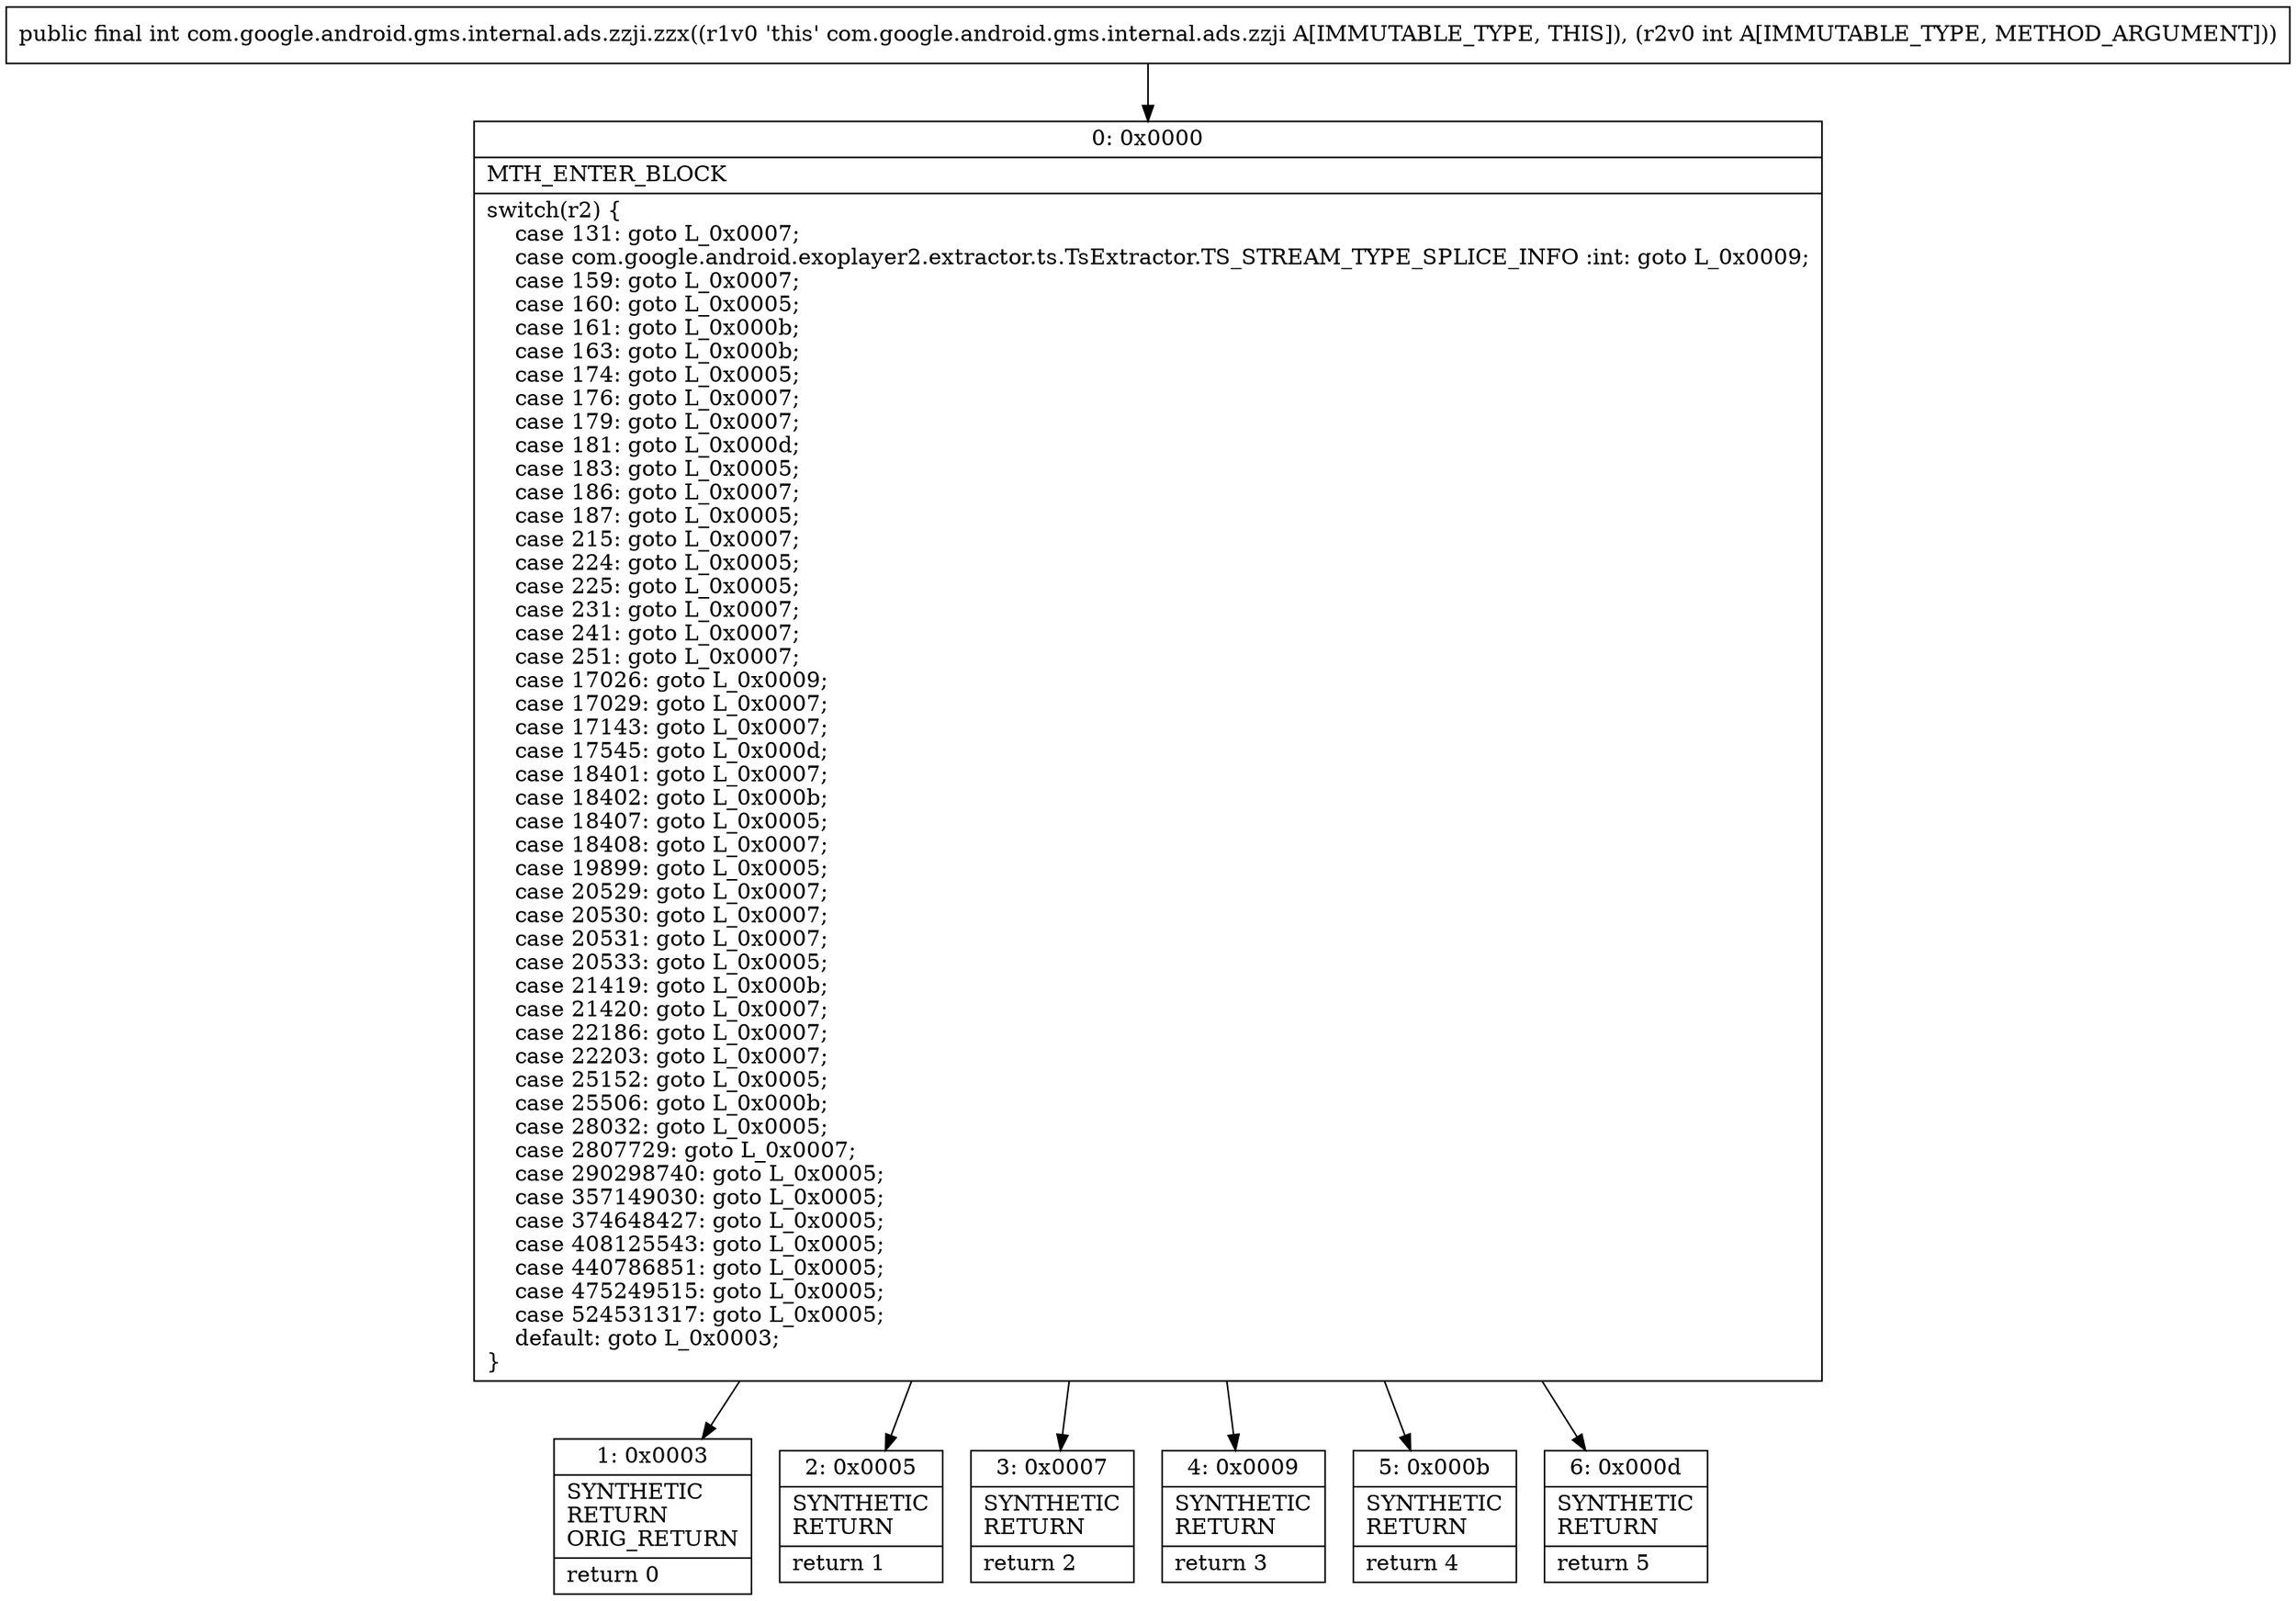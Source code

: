 digraph "CFG forcom.google.android.gms.internal.ads.zzji.zzx(I)I" {
Node_0 [shape=record,label="{0\:\ 0x0000|MTH_ENTER_BLOCK\l|switch(r2) \{\l    case 131: goto L_0x0007;\l    case com.google.android.exoplayer2.extractor.ts.TsExtractor.TS_STREAM_TYPE_SPLICE_INFO :int: goto L_0x0009;\l    case 159: goto L_0x0007;\l    case 160: goto L_0x0005;\l    case 161: goto L_0x000b;\l    case 163: goto L_0x000b;\l    case 174: goto L_0x0005;\l    case 176: goto L_0x0007;\l    case 179: goto L_0x0007;\l    case 181: goto L_0x000d;\l    case 183: goto L_0x0005;\l    case 186: goto L_0x0007;\l    case 187: goto L_0x0005;\l    case 215: goto L_0x0007;\l    case 224: goto L_0x0005;\l    case 225: goto L_0x0005;\l    case 231: goto L_0x0007;\l    case 241: goto L_0x0007;\l    case 251: goto L_0x0007;\l    case 17026: goto L_0x0009;\l    case 17029: goto L_0x0007;\l    case 17143: goto L_0x0007;\l    case 17545: goto L_0x000d;\l    case 18401: goto L_0x0007;\l    case 18402: goto L_0x000b;\l    case 18407: goto L_0x0005;\l    case 18408: goto L_0x0007;\l    case 19899: goto L_0x0005;\l    case 20529: goto L_0x0007;\l    case 20530: goto L_0x0007;\l    case 20531: goto L_0x0007;\l    case 20533: goto L_0x0005;\l    case 21419: goto L_0x000b;\l    case 21420: goto L_0x0007;\l    case 22186: goto L_0x0007;\l    case 22203: goto L_0x0007;\l    case 25152: goto L_0x0005;\l    case 25506: goto L_0x000b;\l    case 28032: goto L_0x0005;\l    case 2807729: goto L_0x0007;\l    case 290298740: goto L_0x0005;\l    case 357149030: goto L_0x0005;\l    case 374648427: goto L_0x0005;\l    case 408125543: goto L_0x0005;\l    case 440786851: goto L_0x0005;\l    case 475249515: goto L_0x0005;\l    case 524531317: goto L_0x0005;\l    default: goto L_0x0003;\l\}\l}"];
Node_1 [shape=record,label="{1\:\ 0x0003|SYNTHETIC\lRETURN\lORIG_RETURN\l|return 0\l}"];
Node_2 [shape=record,label="{2\:\ 0x0005|SYNTHETIC\lRETURN\l|return 1\l}"];
Node_3 [shape=record,label="{3\:\ 0x0007|SYNTHETIC\lRETURN\l|return 2\l}"];
Node_4 [shape=record,label="{4\:\ 0x0009|SYNTHETIC\lRETURN\l|return 3\l}"];
Node_5 [shape=record,label="{5\:\ 0x000b|SYNTHETIC\lRETURN\l|return 4\l}"];
Node_6 [shape=record,label="{6\:\ 0x000d|SYNTHETIC\lRETURN\l|return 5\l}"];
MethodNode[shape=record,label="{public final int com.google.android.gms.internal.ads.zzji.zzx((r1v0 'this' com.google.android.gms.internal.ads.zzji A[IMMUTABLE_TYPE, THIS]), (r2v0 int A[IMMUTABLE_TYPE, METHOD_ARGUMENT])) }"];
MethodNode -> Node_0;
Node_0 -> Node_1;
Node_0 -> Node_2;
Node_0 -> Node_3;
Node_0 -> Node_4;
Node_0 -> Node_5;
Node_0 -> Node_6;
}

